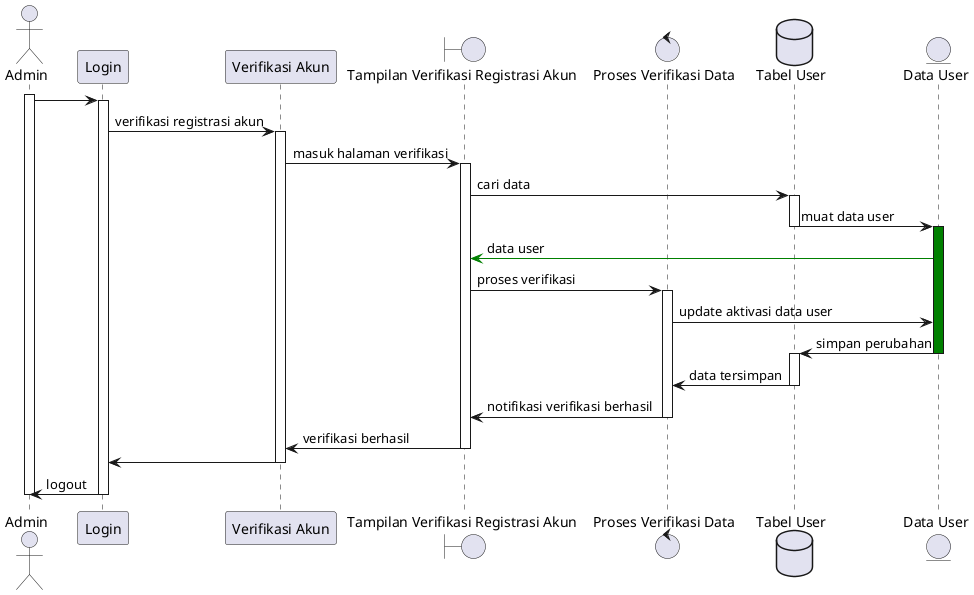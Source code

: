 @startuml

' declare
actor Admin
participant Login
participant "Verifikasi Akun" as user_acc_verify
boundary "Tampilan Verifikasi Registrasi Akun" as verify_regis_page
control "Proses Verifikasi Data" as verify_data_process
database "Tabel User" as db_user
entity "Data User" as user_data





' flow
activate Admin
Admin -> Login
activate Login

Login -> user_acc_verify : verifikasi registrasi akun


activate user_acc_verify
user_acc_verify -> verify_regis_page : masuk halaman verifikasi
activate verify_regis_page
verify_regis_page -> db_user : cari data
activate db_user


db_user -> user_data : muat data user
deactivate db_user
activate user_data #Green
user_data -[#Green]> verify_regis_page : data user

verify_regis_page -> verify_data_process : proses verifikasi
activate verify_data_process
verify_data_process -> user_data : update aktivasi data user

user_data -> db_user : simpan perubahan
deactivate user_data
activate db_user
db_user -> verify_data_process : data tersimpan
deactivate db_user

verify_data_process -> verify_regis_page : notifikasi verifikasi berhasil
deactivate verify_data_process
verify_regis_page -> user_acc_verify : verifikasi berhasil
deactivate verify_regis_page

user_acc_verify -> Login
deactivate user_acc_verify
Login -> Admin : logout
deactivate Login
deactivate Admin





@enduml